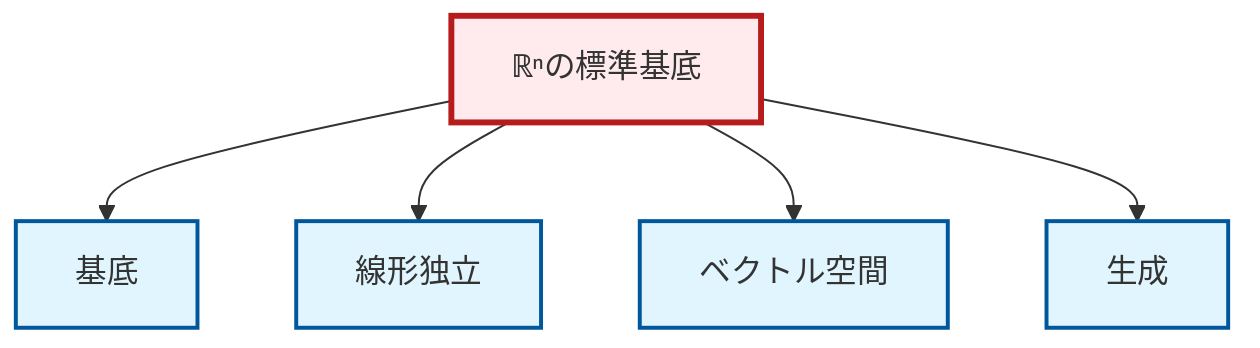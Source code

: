 graph TD
    classDef definition fill:#e1f5fe,stroke:#01579b,stroke-width:2px
    classDef theorem fill:#f3e5f5,stroke:#4a148c,stroke-width:2px
    classDef axiom fill:#fff3e0,stroke:#e65100,stroke-width:2px
    classDef example fill:#e8f5e9,stroke:#1b5e20,stroke-width:2px
    classDef current fill:#ffebee,stroke:#b71c1c,stroke-width:3px
    def-basis["基底"]:::definition
    def-span["生成"]:::definition
    def-linear-independence["線形独立"]:::definition
    ex-standard-basis-rn["ℝⁿの標準基底"]:::example
    def-vector-space["ベクトル空間"]:::definition
    ex-standard-basis-rn --> def-basis
    ex-standard-basis-rn --> def-linear-independence
    ex-standard-basis-rn --> def-vector-space
    ex-standard-basis-rn --> def-span
    class ex-standard-basis-rn current